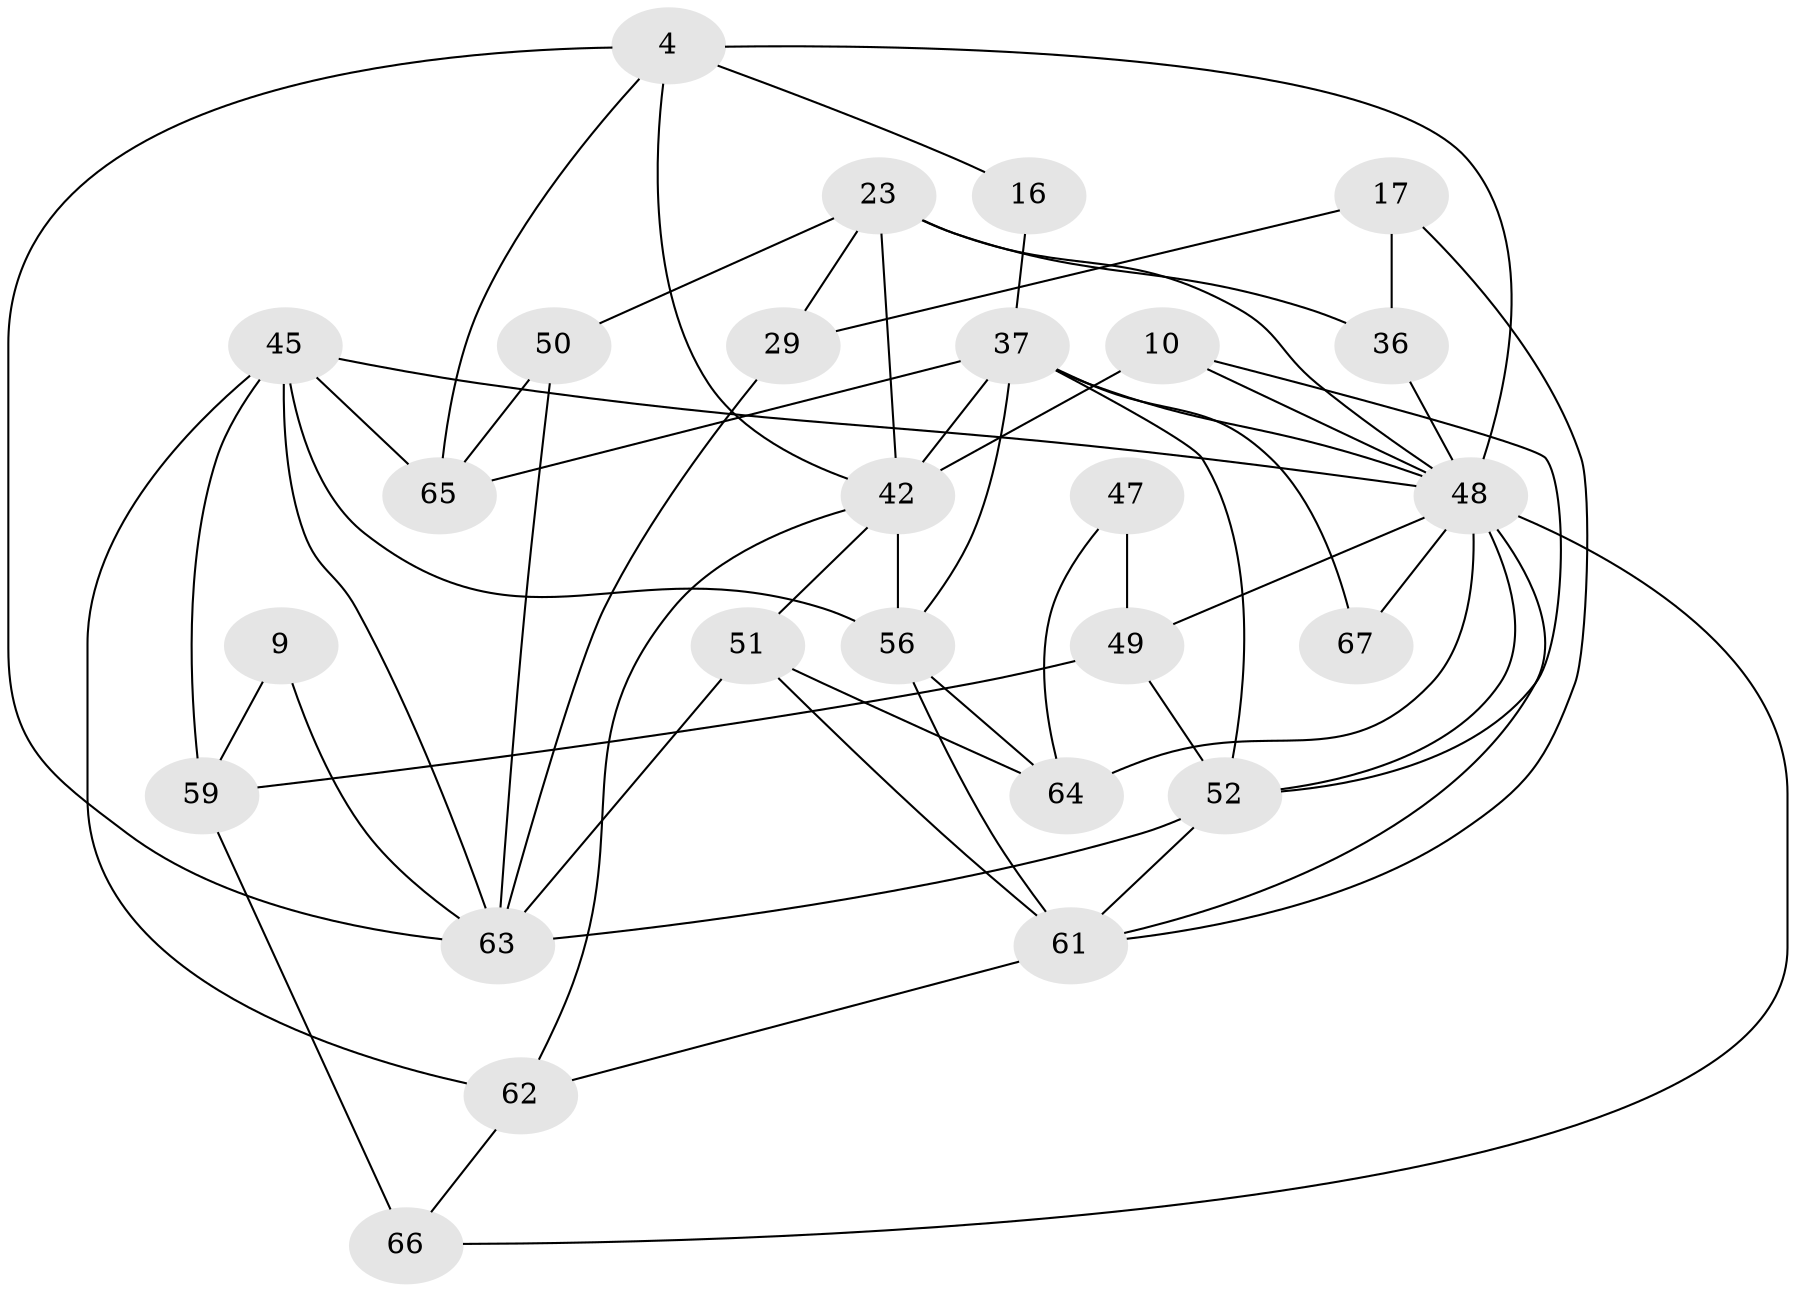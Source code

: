 // original degree distribution, {4: 0.22388059701492538, 2: 0.08955223880597014, 9: 0.014925373134328358, 5: 0.19402985074626866, 3: 0.3582089552238806, 6: 0.08955223880597014, 7: 0.029850746268656716}
// Generated by graph-tools (version 1.1) at 2025/53/03/04/25 21:53:37]
// undirected, 26 vertices, 58 edges
graph export_dot {
graph [start="1"]
  node [color=gray90,style=filled];
  4;
  9;
  10;
  16;
  17;
  23;
  29;
  36 [super="+25"];
  37 [super="+32"];
  42 [super="+26+7"];
  45 [super="+14"];
  47;
  48 [super="+3+40+41+46+35"];
  49;
  50;
  51;
  52 [super="+13+20"];
  56 [super="+38+24"];
  59 [super="+57"];
  61 [super="+22+27+58+53"];
  62 [super="+6"];
  63 [super="+44+34"];
  64 [super="+54"];
  65 [super="+60"];
  66 [super="+55"];
  67 [super="+30+11"];
  4 -- 16;
  4 -- 63;
  4 -- 65 [weight=2];
  4 -- 42 [weight=2];
  4 -- 48 [weight=3];
  9 -- 63;
  9 -- 59;
  10 -- 42;
  10 -- 52;
  10 -- 48;
  16 -- 37;
  17 -- 29;
  17 -- 36 [weight=2];
  17 -- 61;
  23 -- 29;
  23 -- 36;
  23 -- 42 [weight=2];
  23 -- 50;
  23 -- 48;
  29 -- 63;
  36 -- 48;
  37 -- 65;
  37 -- 42;
  37 -- 56;
  37 -- 52 [weight=2];
  37 -- 67 [weight=2];
  37 -- 48;
  42 -- 51;
  42 -- 62;
  42 -- 56;
  45 -- 59;
  45 -- 63;
  45 -- 48;
  45 -- 65;
  45 -- 56;
  45 -- 62;
  47 -- 49;
  47 -- 64;
  48 -- 67 [weight=5];
  48 -- 66;
  48 -- 52 [weight=2];
  48 -- 64 [weight=4];
  48 -- 61 [weight=4];
  48 -- 49;
  49 -- 59 [weight=2];
  49 -- 52;
  50 -- 65;
  50 -- 63;
  51 -- 63 [weight=2];
  51 -- 64;
  51 -- 61 [weight=3];
  52 -- 61 [weight=3];
  52 -- 63;
  56 -- 61 [weight=4];
  56 -- 64 [weight=2];
  59 -- 66 [weight=2];
  61 -- 62;
  62 -- 66;
}
